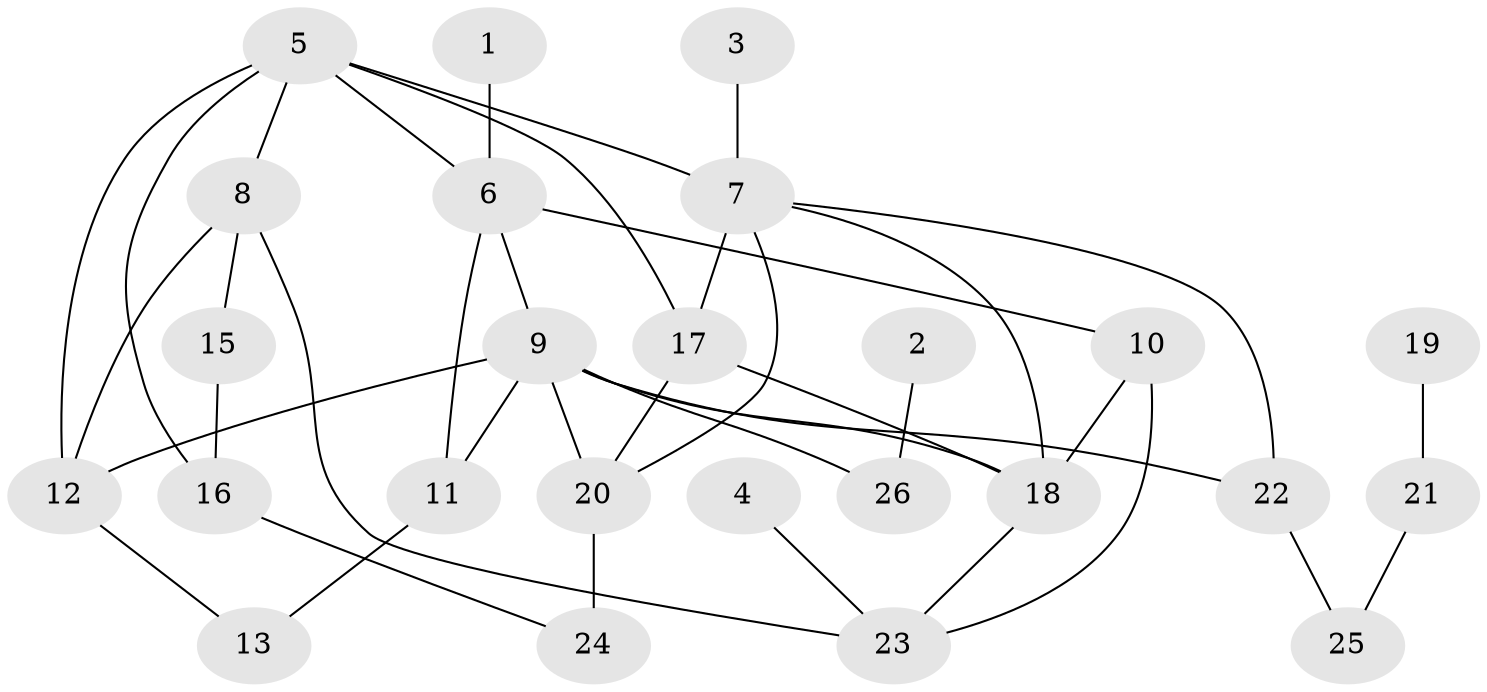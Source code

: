 // original degree distribution, {1: 0.2692307692307692, 4: 0.1346153846153846, 3: 0.36538461538461536, 6: 0.038461538461538464, 2: 0.1346153846153846, 9: 0.019230769230769232, 5: 0.038461538461538464}
// Generated by graph-tools (version 1.1) at 2025/00/03/09/25 03:00:50]
// undirected, 25 vertices, 39 edges
graph export_dot {
graph [start="1"]
  node [color=gray90,style=filled];
  1;
  2;
  3;
  4;
  5;
  6;
  7;
  8;
  9;
  10;
  11;
  12;
  13;
  15;
  16;
  17;
  18;
  19;
  20;
  21;
  22;
  23;
  24;
  25;
  26;
  1 -- 6 [weight=1.0];
  2 -- 26 [weight=1.0];
  3 -- 7 [weight=1.0];
  4 -- 23 [weight=1.0];
  5 -- 6 [weight=1.0];
  5 -- 7 [weight=2.0];
  5 -- 8 [weight=2.0];
  5 -- 12 [weight=1.0];
  5 -- 16 [weight=1.0];
  5 -- 17 [weight=1.0];
  6 -- 9 [weight=1.0];
  6 -- 10 [weight=1.0];
  6 -- 11 [weight=1.0];
  7 -- 17 [weight=1.0];
  7 -- 18 [weight=1.0];
  7 -- 20 [weight=1.0];
  7 -- 22 [weight=1.0];
  8 -- 12 [weight=1.0];
  8 -- 15 [weight=2.0];
  8 -- 23 [weight=1.0];
  9 -- 11 [weight=1.0];
  9 -- 12 [weight=1.0];
  9 -- 18 [weight=1.0];
  9 -- 20 [weight=2.0];
  9 -- 22 [weight=1.0];
  9 -- 26 [weight=1.0];
  10 -- 18 [weight=1.0];
  10 -- 23 [weight=1.0];
  11 -- 13 [weight=1.0];
  12 -- 13 [weight=1.0];
  15 -- 16 [weight=1.0];
  16 -- 24 [weight=1.0];
  17 -- 18 [weight=1.0];
  17 -- 20 [weight=1.0];
  18 -- 23 [weight=1.0];
  19 -- 21 [weight=1.0];
  20 -- 24 [weight=2.0];
  21 -- 25 [weight=1.0];
  22 -- 25 [weight=1.0];
}
